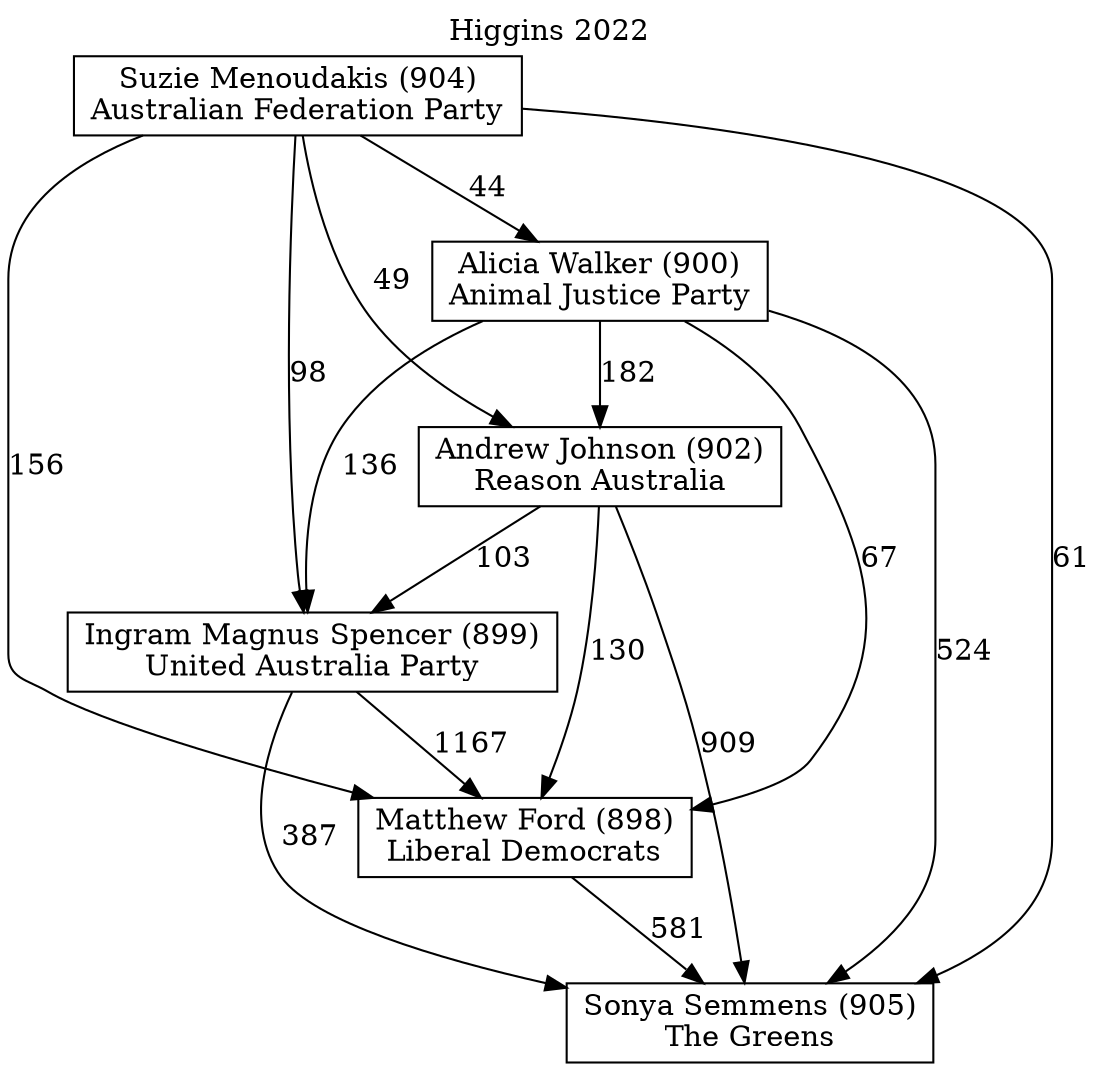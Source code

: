 // House preference flow
digraph "Sonya Semmens (905)_Higgins_2022" {
	graph [label="Higgins 2022" labelloc=t mclimit=10]
	node [shape=box]
	"Alicia Walker (900)" [label="Alicia Walker (900)
Animal Justice Party"]
	"Sonya Semmens (905)" [label="Sonya Semmens (905)
The Greens"]
	"Matthew Ford (898)" [label="Matthew Ford (898)
Liberal Democrats"]
	"Andrew Johnson (902)" [label="Andrew Johnson (902)
Reason Australia"]
	"Suzie Menoudakis (904)" [label="Suzie Menoudakis (904)
Australian Federation Party"]
	"Ingram Magnus Spencer (899)" [label="Ingram Magnus Spencer (899)
United Australia Party"]
	"Suzie Menoudakis (904)" -> "Alicia Walker (900)" [label=44]
	"Andrew Johnson (902)" -> "Matthew Ford (898)" [label=130]
	"Suzie Menoudakis (904)" -> "Ingram Magnus Spencer (899)" [label=98]
	"Suzie Menoudakis (904)" -> "Matthew Ford (898)" [label=156]
	"Suzie Menoudakis (904)" -> "Andrew Johnson (902)" [label=49]
	"Alicia Walker (900)" -> "Sonya Semmens (905)" [label=524]
	"Alicia Walker (900)" -> "Matthew Ford (898)" [label=67]
	"Andrew Johnson (902)" -> "Sonya Semmens (905)" [label=909]
	"Alicia Walker (900)" -> "Ingram Magnus Spencer (899)" [label=136]
	"Ingram Magnus Spencer (899)" -> "Sonya Semmens (905)" [label=387]
	"Suzie Menoudakis (904)" -> "Sonya Semmens (905)" [label=61]
	"Matthew Ford (898)" -> "Sonya Semmens (905)" [label=581]
	"Ingram Magnus Spencer (899)" -> "Matthew Ford (898)" [label=1167]
	"Andrew Johnson (902)" -> "Ingram Magnus Spencer (899)" [label=103]
	"Alicia Walker (900)" -> "Andrew Johnson (902)" [label=182]
}
